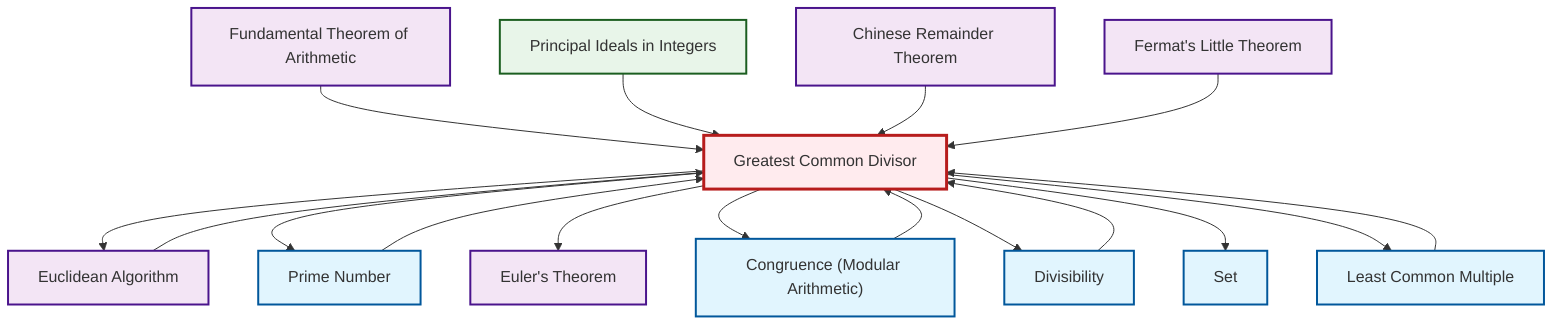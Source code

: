 graph TD
    classDef definition fill:#e1f5fe,stroke:#01579b,stroke-width:2px
    classDef theorem fill:#f3e5f5,stroke:#4a148c,stroke-width:2px
    classDef axiom fill:#fff3e0,stroke:#e65100,stroke-width:2px
    classDef example fill:#e8f5e9,stroke:#1b5e20,stroke-width:2px
    classDef current fill:#ffebee,stroke:#b71c1c,stroke-width:3px
    thm-fundamental-arithmetic["Fundamental Theorem of Arithmetic"]:::theorem
    thm-euler["Euler's Theorem"]:::theorem
    thm-fermat-little["Fermat's Little Theorem"]:::theorem
    ex-principal-ideal["Principal Ideals in Integers"]:::example
    def-lcm["Least Common Multiple"]:::definition
    def-gcd["Greatest Common Divisor"]:::definition
    def-prime["Prime Number"]:::definition
    def-set["Set"]:::definition
    thm-chinese-remainder["Chinese Remainder Theorem"]:::theorem
    def-congruence["Congruence (Modular Arithmetic)"]:::definition
    def-divisibility["Divisibility"]:::definition
    thm-euclidean-algorithm["Euclidean Algorithm"]:::theorem
    thm-fundamental-arithmetic --> def-gcd
    ex-principal-ideal --> def-gcd
    def-gcd --> thm-euclidean-algorithm
    def-gcd --> def-prime
    thm-chinese-remainder --> def-gcd
    def-gcd --> thm-euler
    def-prime --> def-gcd
    def-lcm --> def-gcd
    def-gcd --> def-congruence
    def-congruence --> def-gcd
    def-gcd --> def-divisibility
    def-gcd --> def-set
    thm-fermat-little --> def-gcd
    thm-euclidean-algorithm --> def-gcd
    def-divisibility --> def-gcd
    def-gcd --> def-lcm
    class def-gcd current